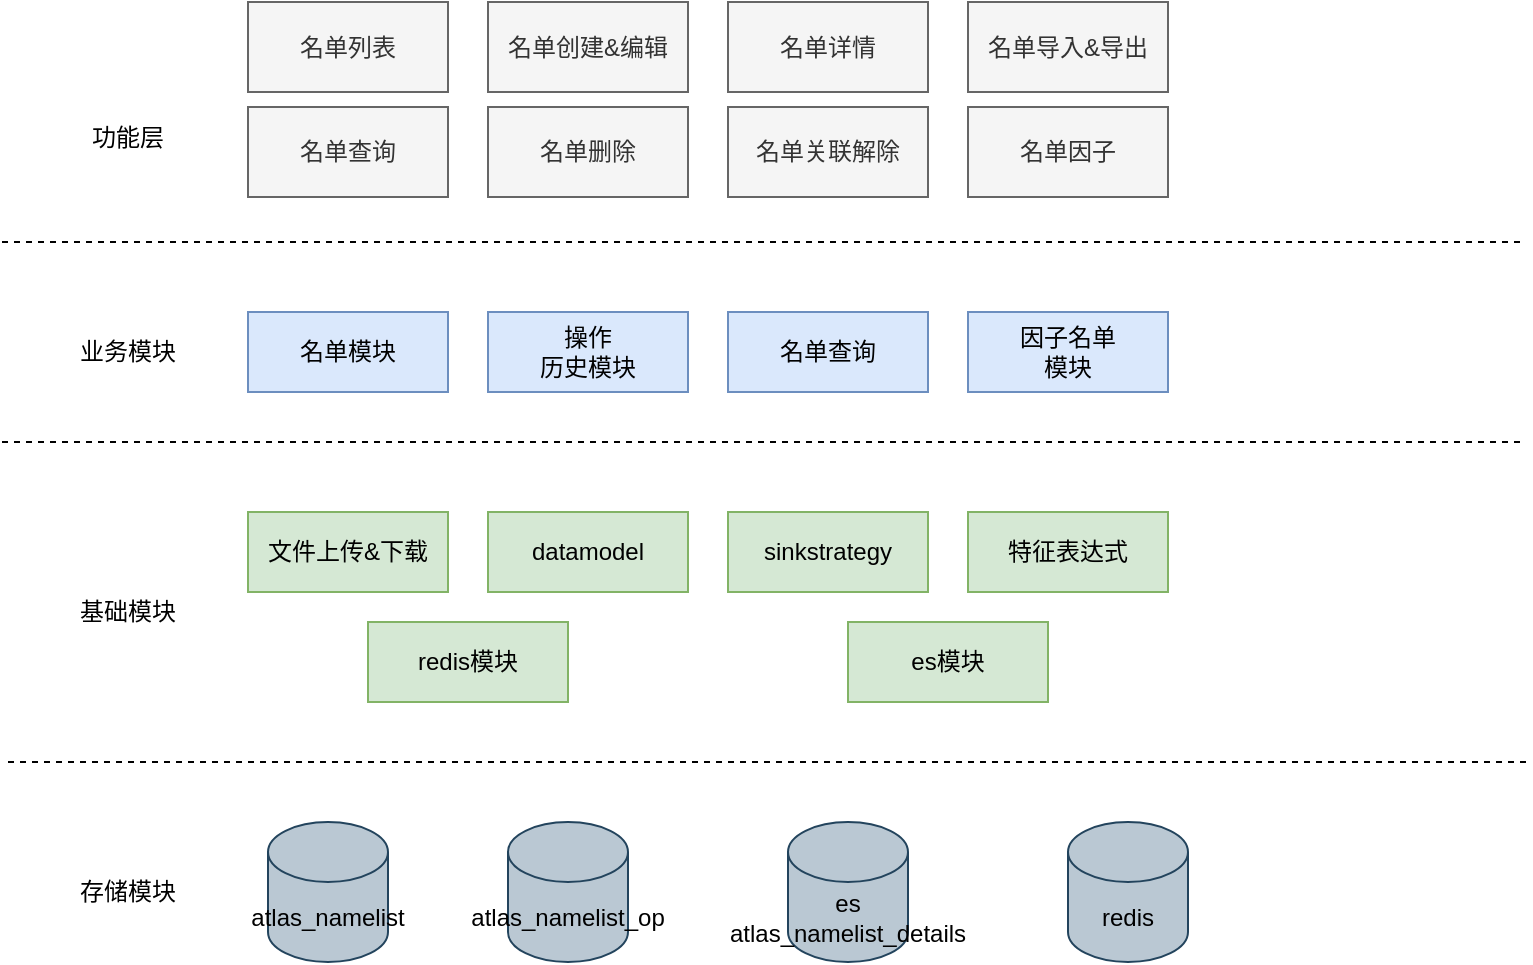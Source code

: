 <mxfile version="13.10.4" type="github">
  <diagram id="fZmqz08l0wKaYfAE1M2B" name="Page-1">
    <mxGraphModel dx="1258" dy="843" grid="1" gridSize="10" guides="1" tooltips="1" connect="1" arrows="1" fold="1" page="1" pageScale="1" pageWidth="827" pageHeight="1169" math="0" shadow="0">
      <root>
        <mxCell id="0" />
        <mxCell id="1" parent="0" />
        <mxCell id="Ygmw0eHIz2YQ1cM95j57-1" value="功能层" style="text;html=1;strokeColor=none;fillColor=none;align=center;verticalAlign=middle;whiteSpace=wrap;rounded=0;" vertex="1" parent="1">
          <mxGeometry x="90" y="252.5" width="80" height="30" as="geometry" />
        </mxCell>
        <mxCell id="Ygmw0eHIz2YQ1cM95j57-2" value="名单列表" style="rounded=0;whiteSpace=wrap;html=1;fillColor=#f5f5f5;strokeColor=#666666;fontColor=#333333;" vertex="1" parent="1">
          <mxGeometry x="190" y="200" width="100" height="45" as="geometry" />
        </mxCell>
        <mxCell id="Ygmw0eHIz2YQ1cM95j57-3" value="名单创建&amp;amp;编辑" style="rounded=0;whiteSpace=wrap;html=1;fillColor=#f5f5f5;strokeColor=#666666;fontColor=#333333;" vertex="1" parent="1">
          <mxGeometry x="310" y="200" width="100" height="45" as="geometry" />
        </mxCell>
        <mxCell id="Ygmw0eHIz2YQ1cM95j57-4" value="名单查询" style="rounded=0;whiteSpace=wrap;html=1;fillColor=#f5f5f5;strokeColor=#666666;fontColor=#333333;" vertex="1" parent="1">
          <mxGeometry x="190" y="252.5" width="100" height="45" as="geometry" />
        </mxCell>
        <mxCell id="Ygmw0eHIz2YQ1cM95j57-5" value="名单导入&amp;amp;导出" style="rounded=0;whiteSpace=wrap;html=1;fillColor=#f5f5f5;strokeColor=#666666;fontColor=#333333;" vertex="1" parent="1">
          <mxGeometry x="550" y="200" width="100" height="45" as="geometry" />
        </mxCell>
        <mxCell id="Ygmw0eHIz2YQ1cM95j57-6" value="名单因子" style="rounded=0;whiteSpace=wrap;html=1;fillColor=#f5f5f5;strokeColor=#666666;fontColor=#333333;" vertex="1" parent="1">
          <mxGeometry x="550" y="252.5" width="100" height="45" as="geometry" />
        </mxCell>
        <mxCell id="Ygmw0eHIz2YQ1cM95j57-8" value="业务模块" style="text;html=1;strokeColor=none;fillColor=none;align=center;verticalAlign=middle;whiteSpace=wrap;rounded=0;" vertex="1" parent="1">
          <mxGeometry x="90" y="360" width="80" height="30" as="geometry" />
        </mxCell>
        <mxCell id="Ygmw0eHIz2YQ1cM95j57-9" value="" style="endArrow=none;dashed=1;html=1;" edge="1" parent="1">
          <mxGeometry width="50" height="50" relative="1" as="geometry">
            <mxPoint x="67" y="320" as="sourcePoint" />
            <mxPoint x="827" y="320" as="targetPoint" />
          </mxGeometry>
        </mxCell>
        <mxCell id="Ygmw0eHIz2YQ1cM95j57-10" value="名单模块" style="rounded=0;whiteSpace=wrap;html=1;fillColor=#dae8fc;strokeColor=#6c8ebf;" vertex="1" parent="1">
          <mxGeometry x="190" y="355" width="100" height="40" as="geometry" />
        </mxCell>
        <mxCell id="Ygmw0eHIz2YQ1cM95j57-11" value="操作&lt;br&gt;历史模块" style="rounded=0;whiteSpace=wrap;html=1;fillColor=#dae8fc;strokeColor=#6c8ebf;" vertex="1" parent="1">
          <mxGeometry x="310" y="355" width="100" height="40" as="geometry" />
        </mxCell>
        <mxCell id="Ygmw0eHIz2YQ1cM95j57-13" value="名单查询" style="rounded=0;whiteSpace=wrap;html=1;fillColor=#dae8fc;strokeColor=#6c8ebf;" vertex="1" parent="1">
          <mxGeometry x="430" y="355" width="100" height="40" as="geometry" />
        </mxCell>
        <mxCell id="Ygmw0eHIz2YQ1cM95j57-14" value="因子名单&lt;br&gt;模块" style="rounded=0;whiteSpace=wrap;html=1;fillColor=#dae8fc;strokeColor=#6c8ebf;" vertex="1" parent="1">
          <mxGeometry x="550" y="355" width="100" height="40" as="geometry" />
        </mxCell>
        <mxCell id="Ygmw0eHIz2YQ1cM95j57-16" value="名单删除" style="rounded=0;whiteSpace=wrap;html=1;fillColor=#f5f5f5;strokeColor=#666666;fontColor=#333333;" vertex="1" parent="1">
          <mxGeometry x="310" y="252.5" width="100" height="45" as="geometry" />
        </mxCell>
        <mxCell id="Ygmw0eHIz2YQ1cM95j57-19" value="名单关联解除" style="rounded=0;whiteSpace=wrap;html=1;fillColor=#f5f5f5;strokeColor=#666666;fontColor=#333333;" vertex="1" parent="1">
          <mxGeometry x="430" y="252.5" width="100" height="45" as="geometry" />
        </mxCell>
        <mxCell id="Ygmw0eHIz2YQ1cM95j57-22" value="基础模块" style="text;html=1;strokeColor=none;fillColor=none;align=center;verticalAlign=middle;whiteSpace=wrap;rounded=0;" vertex="1" parent="1">
          <mxGeometry x="90" y="490" width="80" height="30" as="geometry" />
        </mxCell>
        <mxCell id="Ygmw0eHIz2YQ1cM95j57-24" value="" style="endArrow=none;dashed=1;html=1;" edge="1" parent="1">
          <mxGeometry width="50" height="50" relative="1" as="geometry">
            <mxPoint x="67" y="420" as="sourcePoint" />
            <mxPoint x="827" y="420" as="targetPoint" />
          </mxGeometry>
        </mxCell>
        <mxCell id="Ygmw0eHIz2YQ1cM95j57-25" value="名单详情" style="rounded=0;whiteSpace=wrap;html=1;fillColor=#f5f5f5;strokeColor=#666666;fontColor=#333333;" vertex="1" parent="1">
          <mxGeometry x="430" y="200" width="100" height="45" as="geometry" />
        </mxCell>
        <mxCell id="Ygmw0eHIz2YQ1cM95j57-27" value="文件上传&amp;amp;下载" style="rounded=0;whiteSpace=wrap;html=1;fillColor=#d5e8d4;strokeColor=#82b366;" vertex="1" parent="1">
          <mxGeometry x="190" y="455" width="100" height="40" as="geometry" />
        </mxCell>
        <mxCell id="Ygmw0eHIz2YQ1cM95j57-28" value="datamodel" style="rounded=0;whiteSpace=wrap;html=1;fillColor=#d5e8d4;strokeColor=#82b366;" vertex="1" parent="1">
          <mxGeometry x="310" y="455" width="100" height="40" as="geometry" />
        </mxCell>
        <mxCell id="Ygmw0eHIz2YQ1cM95j57-29" value="sinkstrategy" style="rounded=0;whiteSpace=wrap;html=1;fillColor=#d5e8d4;strokeColor=#82b366;" vertex="1" parent="1">
          <mxGeometry x="430" y="455" width="100" height="40" as="geometry" />
        </mxCell>
        <mxCell id="Ygmw0eHIz2YQ1cM95j57-30" value="特征表达式" style="rounded=0;whiteSpace=wrap;html=1;fillColor=#d5e8d4;strokeColor=#82b366;" vertex="1" parent="1">
          <mxGeometry x="550" y="455" width="100" height="40" as="geometry" />
        </mxCell>
        <mxCell id="Ygmw0eHIz2YQ1cM95j57-31" value="redis模块" style="rounded=0;whiteSpace=wrap;html=1;fillColor=#d5e8d4;strokeColor=#82b366;" vertex="1" parent="1">
          <mxGeometry x="250" y="510" width="100" height="40" as="geometry" />
        </mxCell>
        <mxCell id="Ygmw0eHIz2YQ1cM95j57-32" value="es模块" style="rounded=0;whiteSpace=wrap;html=1;fillColor=#d5e8d4;strokeColor=#82b366;" vertex="1" parent="1">
          <mxGeometry x="490" y="510" width="100" height="40" as="geometry" />
        </mxCell>
        <mxCell id="Ygmw0eHIz2YQ1cM95j57-35" value="存储模块" style="text;html=1;strokeColor=none;fillColor=none;align=center;verticalAlign=middle;whiteSpace=wrap;rounded=0;" vertex="1" parent="1">
          <mxGeometry x="90" y="630" width="80" height="30" as="geometry" />
        </mxCell>
        <mxCell id="Ygmw0eHIz2YQ1cM95j57-36" value="" style="endArrow=none;dashed=1;html=1;" edge="1" parent="1">
          <mxGeometry width="50" height="50" relative="1" as="geometry">
            <mxPoint x="70" y="580" as="sourcePoint" />
            <mxPoint x="830" y="580" as="targetPoint" />
          </mxGeometry>
        </mxCell>
        <mxCell id="Ygmw0eHIz2YQ1cM95j57-37" value="atlas_namelist" style="shape=cylinder3;whiteSpace=wrap;html=1;boundedLbl=1;backgroundOutline=1;size=15;fillColor=#bac8d3;strokeColor=#23445d;" vertex="1" parent="1">
          <mxGeometry x="200" y="610" width="60" height="70" as="geometry" />
        </mxCell>
        <mxCell id="Ygmw0eHIz2YQ1cM95j57-38" value="atlas_namelist_op" style="shape=cylinder3;whiteSpace=wrap;html=1;boundedLbl=1;backgroundOutline=1;size=15;fillColor=#bac8d3;strokeColor=#23445d;" vertex="1" parent="1">
          <mxGeometry x="320" y="610" width="60" height="70" as="geometry" />
        </mxCell>
        <mxCell id="Ygmw0eHIz2YQ1cM95j57-39" value="es&lt;br&gt;atlas_namelist_details" style="shape=cylinder3;whiteSpace=wrap;html=1;boundedLbl=1;backgroundOutline=1;size=15;fillColor=#bac8d3;strokeColor=#23445d;" vertex="1" parent="1">
          <mxGeometry x="460" y="610" width="60" height="70" as="geometry" />
        </mxCell>
        <mxCell id="Ygmw0eHIz2YQ1cM95j57-40" value="redis" style="shape=cylinder3;whiteSpace=wrap;html=1;boundedLbl=1;backgroundOutline=1;size=15;fillColor=#bac8d3;strokeColor=#23445d;" vertex="1" parent="1">
          <mxGeometry x="600" y="610" width="60" height="70" as="geometry" />
        </mxCell>
      </root>
    </mxGraphModel>
  </diagram>
</mxfile>
